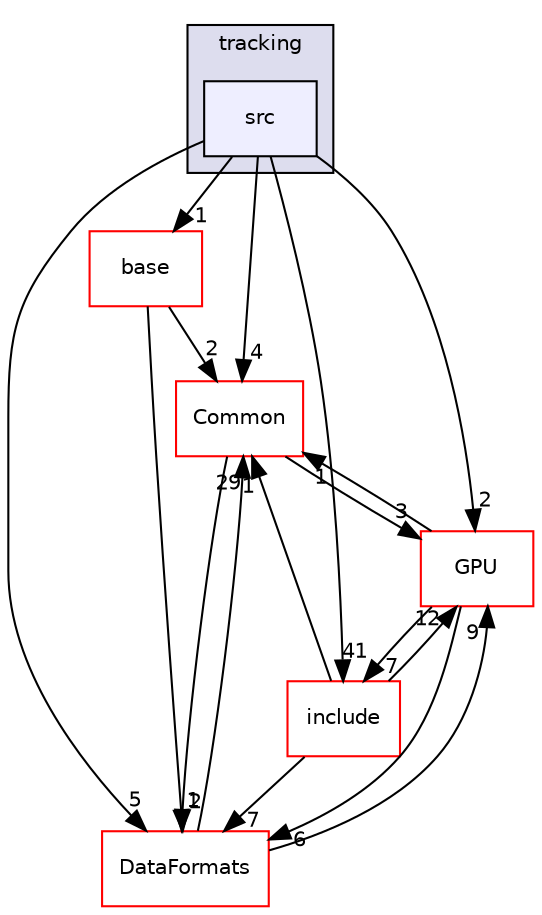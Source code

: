 digraph "/home/travis/build/AliceO2Group/AliceO2/Detectors/ITSMFT/ITS/tracking/src" {
  bgcolor=transparent;
  compound=true
  node [ fontsize="10", fontname="Helvetica"];
  edge [ labelfontsize="10", labelfontname="Helvetica"];
  subgraph clusterdir_beaad5fa58c175f2fa05fab7e2ac7ba4 {
    graph [ bgcolor="#ddddee", pencolor="black", label="tracking" fontname="Helvetica", fontsize="10", URL="dir_beaad5fa58c175f2fa05fab7e2ac7ba4.html"]
  dir_3015947259d5079adc65548fafc3ce3c [shape=box, label="src", style="filled", fillcolor="#eeeeff", pencolor="black", URL="dir_3015947259d5079adc65548fafc3ce3c.html"];
  }
  dir_eedff867f3c4e67d20b227cb6e0f96ab [shape=box label="base" color="red" URL="dir_eedff867f3c4e67d20b227cb6e0f96ab.html"];
  dir_4ab6b4cc6a7edbff49100e9123df213f [shape=box label="Common" color="red" URL="dir_4ab6b4cc6a7edbff49100e9123df213f.html"];
  dir_6ff49626c189e19df9a205eb87521670 [shape=box label="include" color="red" URL="dir_6ff49626c189e19df9a205eb87521670.html"];
  dir_f511f1e9c03c071966ae594f00bbc5e0 [shape=box label="GPU" color="red" URL="dir_f511f1e9c03c071966ae594f00bbc5e0.html"];
  dir_2171f7ec022c5423887b07c69b2f5b48 [shape=box label="DataFormats" color="red" URL="dir_2171f7ec022c5423887b07c69b2f5b48.html"];
  dir_eedff867f3c4e67d20b227cb6e0f96ab->dir_4ab6b4cc6a7edbff49100e9123df213f [headlabel="2", labeldistance=1.5 headhref="dir_000415_000018.html"];
  dir_eedff867f3c4e67d20b227cb6e0f96ab->dir_2171f7ec022c5423887b07c69b2f5b48 [headlabel="1", labeldistance=1.5 headhref="dir_000415_000060.html"];
  dir_4ab6b4cc6a7edbff49100e9123df213f->dir_f511f1e9c03c071966ae594f00bbc5e0 [headlabel="3", labeldistance=1.5 headhref="dir_000018_000137.html"];
  dir_4ab6b4cc6a7edbff49100e9123df213f->dir_2171f7ec022c5423887b07c69b2f5b48 [headlabel="2", labeldistance=1.5 headhref="dir_000018_000060.html"];
  dir_6ff49626c189e19df9a205eb87521670->dir_4ab6b4cc6a7edbff49100e9123df213f [headlabel="1", labeldistance=1.5 headhref="dir_000082_000018.html"];
  dir_6ff49626c189e19df9a205eb87521670->dir_f511f1e9c03c071966ae594f00bbc5e0 [headlabel="12", labeldistance=1.5 headhref="dir_000082_000137.html"];
  dir_6ff49626c189e19df9a205eb87521670->dir_2171f7ec022c5423887b07c69b2f5b48 [headlabel="7", labeldistance=1.5 headhref="dir_000082_000060.html"];
  dir_f511f1e9c03c071966ae594f00bbc5e0->dir_4ab6b4cc6a7edbff49100e9123df213f [headlabel="1", labeldistance=1.5 headhref="dir_000137_000018.html"];
  dir_f511f1e9c03c071966ae594f00bbc5e0->dir_6ff49626c189e19df9a205eb87521670 [headlabel="7", labeldistance=1.5 headhref="dir_000137_000082.html"];
  dir_f511f1e9c03c071966ae594f00bbc5e0->dir_2171f7ec022c5423887b07c69b2f5b48 [headlabel="6", labeldistance=1.5 headhref="dir_000137_000060.html"];
  dir_3015947259d5079adc65548fafc3ce3c->dir_eedff867f3c4e67d20b227cb6e0f96ab [headlabel="1", labeldistance=1.5 headhref="dir_000162_000415.html"];
  dir_3015947259d5079adc65548fafc3ce3c->dir_4ab6b4cc6a7edbff49100e9123df213f [headlabel="4", labeldistance=1.5 headhref="dir_000162_000018.html"];
  dir_3015947259d5079adc65548fafc3ce3c->dir_6ff49626c189e19df9a205eb87521670 [headlabel="41", labeldistance=1.5 headhref="dir_000162_000082.html"];
  dir_3015947259d5079adc65548fafc3ce3c->dir_f511f1e9c03c071966ae594f00bbc5e0 [headlabel="2", labeldistance=1.5 headhref="dir_000162_000137.html"];
  dir_3015947259d5079adc65548fafc3ce3c->dir_2171f7ec022c5423887b07c69b2f5b48 [headlabel="5", labeldistance=1.5 headhref="dir_000162_000060.html"];
  dir_2171f7ec022c5423887b07c69b2f5b48->dir_4ab6b4cc6a7edbff49100e9123df213f [headlabel="29", labeldistance=1.5 headhref="dir_000060_000018.html"];
  dir_2171f7ec022c5423887b07c69b2f5b48->dir_f511f1e9c03c071966ae594f00bbc5e0 [headlabel="9", labeldistance=1.5 headhref="dir_000060_000137.html"];
}
